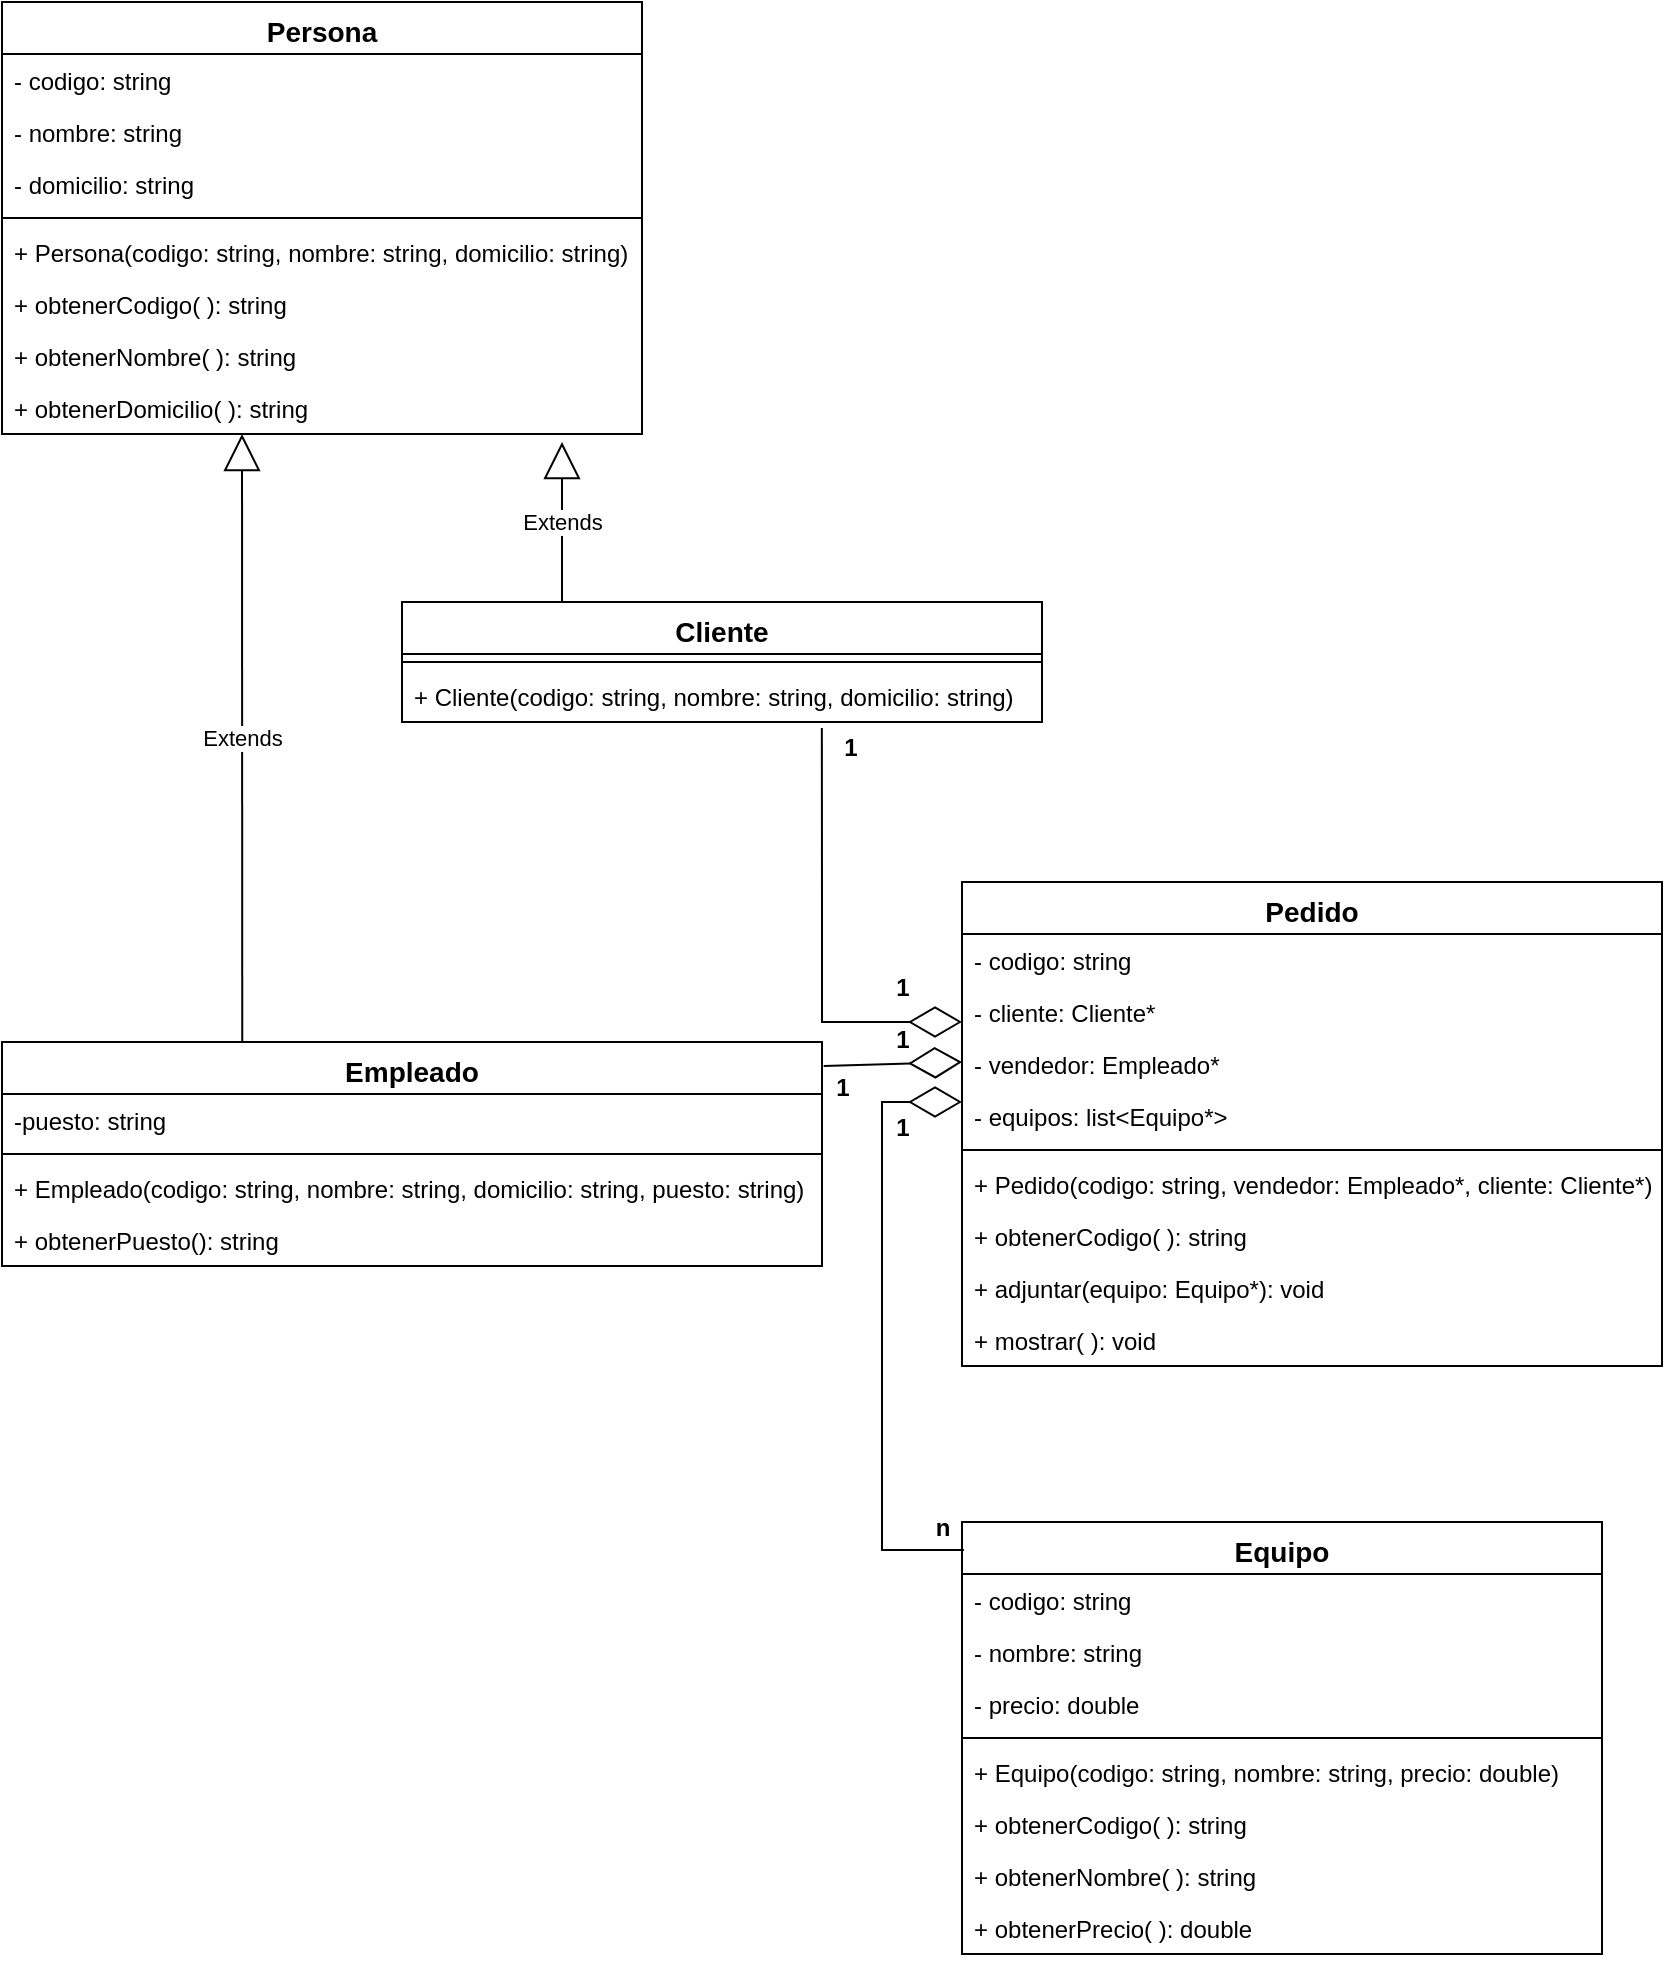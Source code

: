 <mxfile version="24.7.17">
  <diagram name="Página-1" id="Z9m40eZqDg4Fgi3BJzhr">
    <mxGraphModel dx="1120" dy="524" grid="1" gridSize="10" guides="1" tooltips="1" connect="1" arrows="1" fold="1" page="1" pageScale="1" pageWidth="827" pageHeight="1169" math="0" shadow="0">
      <root>
        <mxCell id="0" />
        <mxCell id="1" parent="0" />
        <mxCell id="R549FV-vUU6F0KCQ6JtP-2" value="&lt;span style=&quot;font-size: 14px;&quot;&gt;Equipo&lt;/span&gt;" style="swimlane;fontStyle=1;align=center;verticalAlign=top;childLayout=stackLayout;horizontal=1;startSize=26;horizontalStack=0;resizeParent=1;resizeParentMax=0;resizeLast=0;collapsible=1;marginBottom=0;whiteSpace=wrap;html=1;" parent="1" vertex="1">
          <mxGeometry x="480" y="760" width="320" height="216" as="geometry" />
        </mxCell>
        <mxCell id="R549FV-vUU6F0KCQ6JtP-3" value="- codigo: string" style="text;strokeColor=none;fillColor=none;align=left;verticalAlign=top;spacingLeft=4;spacingRight=4;overflow=hidden;rotatable=0;points=[[0,0.5],[1,0.5]];portConstraint=eastwest;whiteSpace=wrap;html=1;" parent="R549FV-vUU6F0KCQ6JtP-2" vertex="1">
          <mxGeometry y="26" width="320" height="26" as="geometry" />
        </mxCell>
        <mxCell id="R549FV-vUU6F0KCQ6JtP-10" value="- nombre: string" style="text;strokeColor=none;fillColor=none;align=left;verticalAlign=top;spacingLeft=4;spacingRight=4;overflow=hidden;rotatable=0;points=[[0,0.5],[1,0.5]];portConstraint=eastwest;whiteSpace=wrap;html=1;" parent="R549FV-vUU6F0KCQ6JtP-2" vertex="1">
          <mxGeometry y="52" width="320" height="26" as="geometry" />
        </mxCell>
        <mxCell id="R549FV-vUU6F0KCQ6JtP-9" value="- precio: double" style="text;strokeColor=none;fillColor=none;align=left;verticalAlign=top;spacingLeft=4;spacingRight=4;overflow=hidden;rotatable=0;points=[[0,0.5],[1,0.5]];portConstraint=eastwest;whiteSpace=wrap;html=1;" parent="R549FV-vUU6F0KCQ6JtP-2" vertex="1">
          <mxGeometry y="78" width="320" height="26" as="geometry" />
        </mxCell>
        <mxCell id="R549FV-vUU6F0KCQ6JtP-4" value="" style="line;strokeWidth=1;fillColor=none;align=left;verticalAlign=middle;spacingTop=-1;spacingLeft=3;spacingRight=3;rotatable=0;labelPosition=right;points=[];portConstraint=eastwest;strokeColor=inherit;" parent="R549FV-vUU6F0KCQ6JtP-2" vertex="1">
          <mxGeometry y="104" width="320" height="8" as="geometry" />
        </mxCell>
        <mxCell id="R549FV-vUU6F0KCQ6JtP-36" value="+ Equipo(codigo: string, nombre: string, precio: double)&amp;nbsp;" style="text;strokeColor=none;fillColor=none;align=left;verticalAlign=top;spacingLeft=4;spacingRight=4;overflow=hidden;rotatable=0;points=[[0,0.5],[1,0.5]];portConstraint=eastwest;whiteSpace=wrap;html=1;" parent="R549FV-vUU6F0KCQ6JtP-2" vertex="1">
          <mxGeometry y="112" width="320" height="26" as="geometry" />
        </mxCell>
        <mxCell id="R549FV-vUU6F0KCQ6JtP-6" value="+ obtenerCodigo( ): string" style="text;strokeColor=none;fillColor=none;align=left;verticalAlign=top;spacingLeft=4;spacingRight=4;overflow=hidden;rotatable=0;points=[[0,0.5],[1,0.5]];portConstraint=eastwest;whiteSpace=wrap;html=1;" parent="R549FV-vUU6F0KCQ6JtP-2" vertex="1">
          <mxGeometry y="138" width="320" height="26" as="geometry" />
        </mxCell>
        <mxCell id="R549FV-vUU6F0KCQ6JtP-7" value="+ obtenerNombre( ): string" style="text;strokeColor=none;fillColor=none;align=left;verticalAlign=top;spacingLeft=4;spacingRight=4;overflow=hidden;rotatable=0;points=[[0,0.5],[1,0.5]];portConstraint=eastwest;whiteSpace=wrap;html=1;" parent="R549FV-vUU6F0KCQ6JtP-2" vertex="1">
          <mxGeometry y="164" width="320" height="26" as="geometry" />
        </mxCell>
        <mxCell id="R549FV-vUU6F0KCQ6JtP-11" value="+ obtenerPrecio( ): double" style="text;strokeColor=none;fillColor=none;align=left;verticalAlign=top;spacingLeft=4;spacingRight=4;overflow=hidden;rotatable=0;points=[[0,0.5],[1,0.5]];portConstraint=eastwest;whiteSpace=wrap;html=1;" parent="R549FV-vUU6F0KCQ6JtP-2" vertex="1">
          <mxGeometry y="190" width="320" height="26" as="geometry" />
        </mxCell>
        <mxCell id="R549FV-vUU6F0KCQ6JtP-12" value="&lt;span style=&quot;font-size: 14px;&quot;&gt;Empleado&lt;/span&gt;" style="swimlane;fontStyle=1;align=center;verticalAlign=top;childLayout=stackLayout;horizontal=1;startSize=26;horizontalStack=0;resizeParent=1;resizeParentMax=0;resizeLast=0;collapsible=1;marginBottom=0;whiteSpace=wrap;html=1;" parent="1" vertex="1">
          <mxGeometry y="520" width="410" height="112" as="geometry" />
        </mxCell>
        <mxCell id="R549FV-vUU6F0KCQ6JtP-15" value="-puesto: string" style="text;strokeColor=none;fillColor=none;align=left;verticalAlign=top;spacingLeft=4;spacingRight=4;overflow=hidden;rotatable=0;points=[[0,0.5],[1,0.5]];portConstraint=eastwest;whiteSpace=wrap;html=1;" parent="R549FV-vUU6F0KCQ6JtP-12" vertex="1">
          <mxGeometry y="26" width="410" height="26" as="geometry" />
        </mxCell>
        <mxCell id="R549FV-vUU6F0KCQ6JtP-16" value="" style="line;strokeWidth=1;fillColor=none;align=left;verticalAlign=middle;spacingTop=-1;spacingLeft=3;spacingRight=3;rotatable=0;labelPosition=right;points=[];portConstraint=eastwest;strokeColor=inherit;" parent="R549FV-vUU6F0KCQ6JtP-12" vertex="1">
          <mxGeometry y="52" width="410" height="8" as="geometry" />
        </mxCell>
        <mxCell id="R549FV-vUU6F0KCQ6JtP-37" value="+ Empleado(codigo: string, nombre: string, domicilio: string, puesto: string)" style="text;strokeColor=none;fillColor=none;align=left;verticalAlign=top;spacingLeft=4;spacingRight=4;overflow=hidden;rotatable=0;points=[[0,0.5],[1,0.5]];portConstraint=eastwest;whiteSpace=wrap;html=1;" parent="R549FV-vUU6F0KCQ6JtP-12" vertex="1">
          <mxGeometry y="60" width="410" height="26" as="geometry" />
        </mxCell>
        <mxCell id="R549FV-vUU6F0KCQ6JtP-19" value="+ obtenerPuesto(): string" style="text;strokeColor=none;fillColor=none;align=left;verticalAlign=top;spacingLeft=4;spacingRight=4;overflow=hidden;rotatable=0;points=[[0,0.5],[1,0.5]];portConstraint=eastwest;whiteSpace=wrap;html=1;" parent="R549FV-vUU6F0KCQ6JtP-12" vertex="1">
          <mxGeometry y="86" width="410" height="26" as="geometry" />
        </mxCell>
        <mxCell id="R549FV-vUU6F0KCQ6JtP-31" value="1" style="text;align=center;fontStyle=1;verticalAlign=middle;spacingLeft=3;spacingRight=3;strokeColor=none;rotatable=0;points=[[0,0.5],[1,0.5]];portConstraint=eastwest;html=1;" parent="1" vertex="1">
          <mxGeometry x="440" y="550" width="20" height="26" as="geometry" />
        </mxCell>
        <mxCell id="R549FV-vUU6F0KCQ6JtP-32" value="1" style="text;align=center;fontStyle=1;verticalAlign=middle;spacingLeft=3;spacingRight=3;strokeColor=none;rotatable=0;points=[[0,0.5],[1,0.5]];portConstraint=eastwest;html=1;" parent="1" vertex="1">
          <mxGeometry x="440" y="506" width="20" height="26" as="geometry" />
        </mxCell>
        <mxCell id="R549FV-vUU6F0KCQ6JtP-33" value="1" style="text;align=center;fontStyle=1;verticalAlign=middle;spacingLeft=3;spacingRight=3;strokeColor=none;rotatable=0;points=[[0,0.5],[1,0.5]];portConstraint=eastwest;html=1;" parent="1" vertex="1">
          <mxGeometry x="440" y="480" width="20" height="26" as="geometry" />
        </mxCell>
        <mxCell id="R549FV-vUU6F0KCQ6JtP-34" value="n" style="text;align=center;fontStyle=1;verticalAlign=middle;spacingLeft=3;spacingRight=3;strokeColor=none;rotatable=0;points=[[0,0.5],[1,0.5]];portConstraint=eastwest;html=1;" parent="1" vertex="1">
          <mxGeometry x="460" y="750" width="20" height="26" as="geometry" />
        </mxCell>
        <mxCell id="R549FV-vUU6F0KCQ6JtP-38" value="&lt;span style=&quot;font-size: 14px;&quot;&gt;Pedido&lt;/span&gt;" style="swimlane;fontStyle=1;align=center;verticalAlign=top;childLayout=stackLayout;horizontal=1;startSize=26;horizontalStack=0;resizeParent=1;resizeParentMax=0;resizeLast=0;collapsible=1;marginBottom=0;whiteSpace=wrap;html=1;" parent="1" vertex="1">
          <mxGeometry x="480" y="440" width="350" height="242" as="geometry" />
        </mxCell>
        <mxCell id="R549FV-vUU6F0KCQ6JtP-39" value="- codigo: string" style="text;strokeColor=none;fillColor=none;align=left;verticalAlign=top;spacingLeft=4;spacingRight=4;overflow=hidden;rotatable=0;points=[[0,0.5],[1,0.5]];portConstraint=eastwest;whiteSpace=wrap;html=1;" parent="R549FV-vUU6F0KCQ6JtP-38" vertex="1">
          <mxGeometry y="26" width="350" height="26" as="geometry" />
        </mxCell>
        <mxCell id="eUOE1uEp9aUfxUJo_K6u-10" value="- cliente: Cliente*" style="text;strokeColor=none;fillColor=none;align=left;verticalAlign=top;spacingLeft=4;spacingRight=4;overflow=hidden;rotatable=0;points=[[0,0.5],[1,0.5]];portConstraint=eastwest;whiteSpace=wrap;html=1;" parent="R549FV-vUU6F0KCQ6JtP-38" vertex="1">
          <mxGeometry y="52" width="350" height="26" as="geometry" />
        </mxCell>
        <mxCell id="R549FV-vUU6F0KCQ6JtP-41" value="- vendedor: Empleado*" style="text;strokeColor=none;fillColor=none;align=left;verticalAlign=top;spacingLeft=4;spacingRight=4;overflow=hidden;rotatable=0;points=[[0,0.5],[1,0.5]];portConstraint=eastwest;whiteSpace=wrap;html=1;" parent="R549FV-vUU6F0KCQ6JtP-38" vertex="1">
          <mxGeometry y="78" width="350" height="26" as="geometry" />
        </mxCell>
        <mxCell id="R549FV-vUU6F0KCQ6JtP-40" value="- equipos: list&amp;lt;Equipo*&amp;gt;" style="text;strokeColor=none;fillColor=none;align=left;verticalAlign=top;spacingLeft=4;spacingRight=4;overflow=hidden;rotatable=0;points=[[0,0.5],[1,0.5]];portConstraint=eastwest;whiteSpace=wrap;html=1;" parent="R549FV-vUU6F0KCQ6JtP-38" vertex="1">
          <mxGeometry y="104" width="350" height="26" as="geometry" />
        </mxCell>
        <mxCell id="R549FV-vUU6F0KCQ6JtP-42" value="" style="line;strokeWidth=1;fillColor=none;align=left;verticalAlign=middle;spacingTop=-1;spacingLeft=3;spacingRight=3;rotatable=0;labelPosition=right;points=[];portConstraint=eastwest;strokeColor=inherit;" parent="R549FV-vUU6F0KCQ6JtP-38" vertex="1">
          <mxGeometry y="130" width="350" height="8" as="geometry" />
        </mxCell>
        <mxCell id="eUOE1uEp9aUfxUJo_K6u-17" value="+ Pedido(codigo: string, vendedor: Empleado*, cliente: Cliente*)" style="text;strokeColor=none;fillColor=none;align=left;verticalAlign=top;spacingLeft=4;spacingRight=4;overflow=hidden;rotatable=0;points=[[0,0.5],[1,0.5]];portConstraint=eastwest;whiteSpace=wrap;html=1;" parent="R549FV-vUU6F0KCQ6JtP-38" vertex="1">
          <mxGeometry y="138" width="350" height="26" as="geometry" />
        </mxCell>
        <mxCell id="R549FV-vUU6F0KCQ6JtP-43" value="+ obtenerCodigo( ): string" style="text;strokeColor=none;fillColor=none;align=left;verticalAlign=top;spacingLeft=4;spacingRight=4;overflow=hidden;rotatable=0;points=[[0,0.5],[1,0.5]];portConstraint=eastwest;whiteSpace=wrap;html=1;" parent="R549FV-vUU6F0KCQ6JtP-38" vertex="1">
          <mxGeometry y="164" width="350" height="26" as="geometry" />
        </mxCell>
        <mxCell id="R549FV-vUU6F0KCQ6JtP-44" value="+ adjuntar(equipo: Equipo*): void" style="text;strokeColor=none;fillColor=none;align=left;verticalAlign=top;spacingLeft=4;spacingRight=4;overflow=hidden;rotatable=0;points=[[0,0.5],[1,0.5]];portConstraint=eastwest;whiteSpace=wrap;html=1;" parent="R549FV-vUU6F0KCQ6JtP-38" vertex="1">
          <mxGeometry y="190" width="350" height="26" as="geometry" />
        </mxCell>
        <mxCell id="R549FV-vUU6F0KCQ6JtP-45" value="+ mostrar( ): void" style="text;strokeColor=none;fillColor=none;align=left;verticalAlign=top;spacingLeft=4;spacingRight=4;overflow=hidden;rotatable=0;points=[[0,0.5],[1,0.5]];portConstraint=eastwest;whiteSpace=wrap;html=1;" parent="R549FV-vUU6F0KCQ6JtP-38" vertex="1">
          <mxGeometry y="216" width="350" height="26" as="geometry" />
        </mxCell>
        <mxCell id="eUOE1uEp9aUfxUJo_K6u-1" value="&lt;span style=&quot;font-size: 14px;&quot;&gt;Cliente&lt;/span&gt;" style="swimlane;fontStyle=1;align=center;verticalAlign=top;childLayout=stackLayout;horizontal=1;startSize=26;horizontalStack=0;resizeParent=1;resizeParentMax=0;resizeLast=0;collapsible=1;marginBottom=0;whiteSpace=wrap;html=1;" parent="1" vertex="1">
          <mxGeometry x="200" y="300" width="320" height="60" as="geometry" />
        </mxCell>
        <mxCell id="eUOE1uEp9aUfxUJo_K6u-5" value="" style="line;strokeWidth=1;fillColor=none;align=left;verticalAlign=middle;spacingTop=-1;spacingLeft=3;spacingRight=3;rotatable=0;labelPosition=right;points=[];portConstraint=eastwest;strokeColor=inherit;" parent="eUOE1uEp9aUfxUJo_K6u-1" vertex="1">
          <mxGeometry y="26" width="320" height="8" as="geometry" />
        </mxCell>
        <mxCell id="eUOE1uEp9aUfxUJo_K6u-6" value="+ Cliente(codigo: string, nombre: string, domicilio: string)" style="text;strokeColor=none;fillColor=none;align=left;verticalAlign=top;spacingLeft=4;spacingRight=4;overflow=hidden;rotatable=0;points=[[0,0.5],[1,0.5]];portConstraint=eastwest;whiteSpace=wrap;html=1;" parent="eUOE1uEp9aUfxUJo_K6u-1" vertex="1">
          <mxGeometry y="34" width="320" height="26" as="geometry" />
        </mxCell>
        <mxCell id="eUOE1uEp9aUfxUJo_K6u-11" value="" style="endArrow=diamondThin;endFill=0;endSize=24;html=1;rounded=0;exitX=0.656;exitY=1.115;exitDx=0;exitDy=0;exitPerimeter=0;" parent="1" source="eUOE1uEp9aUfxUJo_K6u-6" edge="1">
          <mxGeometry width="160" relative="1" as="geometry">
            <mxPoint x="320" y="510" as="sourcePoint" />
            <mxPoint x="480" y="510" as="targetPoint" />
            <Array as="points">
              <mxPoint x="410" y="455" />
              <mxPoint x="410" y="510" />
            </Array>
          </mxGeometry>
        </mxCell>
        <mxCell id="eUOE1uEp9aUfxUJo_K6u-13" value="" style="endArrow=diamondThin;endFill=0;endSize=24;html=1;rounded=0;exitX=0.003;exitY=0.065;exitDx=0;exitDy=0;exitPerimeter=0;" parent="1" source="R549FV-vUU6F0KCQ6JtP-2" edge="1">
          <mxGeometry width="160" relative="1" as="geometry">
            <mxPoint x="480" y="764.04" as="sourcePoint" />
            <mxPoint x="480" y="550" as="targetPoint" />
            <Array as="points">
              <mxPoint x="440" y="774" />
              <mxPoint x="440" y="550" />
            </Array>
          </mxGeometry>
        </mxCell>
        <mxCell id="eUOE1uEp9aUfxUJo_K6u-14" value="Extends" style="endArrow=block;endSize=16;endFill=0;html=1;rounded=0;entryX=0.478;entryY=1.154;entryDx=0;entryDy=0;entryPerimeter=0;exitX=0.293;exitY=0;exitDx=0;exitDy=0;exitPerimeter=0;" parent="1" edge="1" source="R549FV-vUU6F0KCQ6JtP-12">
          <mxGeometry width="160" relative="1" as="geometry">
            <mxPoint x="122.04" y="516" as="sourcePoint" />
            <mxPoint x="120.0" y="216.004" as="targetPoint" />
          </mxGeometry>
        </mxCell>
        <mxCell id="eUOE1uEp9aUfxUJo_K6u-15" value="1" style="text;align=center;fontStyle=1;verticalAlign=middle;spacingLeft=3;spacingRight=3;strokeColor=none;rotatable=0;points=[[0,0.5],[1,0.5]];portConstraint=eastwest;html=1;" parent="1" vertex="1">
          <mxGeometry x="410" y="530" width="20" height="26" as="geometry" />
        </mxCell>
        <mxCell id="eUOE1uEp9aUfxUJo_K6u-16" value="1" style="text;align=center;fontStyle=1;verticalAlign=middle;spacingLeft=3;spacingRight=3;strokeColor=none;rotatable=0;points=[[0,0.5],[1,0.5]];portConstraint=eastwest;html=1;" parent="1" vertex="1">
          <mxGeometry x="414" y="360" width="20" height="26" as="geometry" />
        </mxCell>
        <mxCell id="FdKNdc1q4IcvGpZulSzj-1" value="&lt;span style=&quot;font-size: 14px;&quot;&gt;Persona&lt;/span&gt;" style="swimlane;fontStyle=1;align=center;verticalAlign=top;childLayout=stackLayout;horizontal=1;startSize=26;horizontalStack=0;resizeParent=1;resizeParentMax=0;resizeLast=0;collapsible=1;marginBottom=0;whiteSpace=wrap;html=1;" vertex="1" parent="1">
          <mxGeometry width="320" height="216" as="geometry" />
        </mxCell>
        <mxCell id="FdKNdc1q4IcvGpZulSzj-2" value="- codigo: string" style="text;strokeColor=none;fillColor=none;align=left;verticalAlign=top;spacingLeft=4;spacingRight=4;overflow=hidden;rotatable=0;points=[[0,0.5],[1,0.5]];portConstraint=eastwest;whiteSpace=wrap;html=1;" vertex="1" parent="FdKNdc1q4IcvGpZulSzj-1">
          <mxGeometry y="26" width="320" height="26" as="geometry" />
        </mxCell>
        <mxCell id="FdKNdc1q4IcvGpZulSzj-3" value="- nombre: string" style="text;strokeColor=none;fillColor=none;align=left;verticalAlign=top;spacingLeft=4;spacingRight=4;overflow=hidden;rotatable=0;points=[[0,0.5],[1,0.5]];portConstraint=eastwest;whiteSpace=wrap;html=1;" vertex="1" parent="FdKNdc1q4IcvGpZulSzj-1">
          <mxGeometry y="52" width="320" height="26" as="geometry" />
        </mxCell>
        <mxCell id="FdKNdc1q4IcvGpZulSzj-4" value="- domicilio: string" style="text;strokeColor=none;fillColor=none;align=left;verticalAlign=top;spacingLeft=4;spacingRight=4;overflow=hidden;rotatable=0;points=[[0,0.5],[1,0.5]];portConstraint=eastwest;whiteSpace=wrap;html=1;" vertex="1" parent="FdKNdc1q4IcvGpZulSzj-1">
          <mxGeometry y="78" width="320" height="26" as="geometry" />
        </mxCell>
        <mxCell id="FdKNdc1q4IcvGpZulSzj-5" value="" style="line;strokeWidth=1;fillColor=none;align=left;verticalAlign=middle;spacingTop=-1;spacingLeft=3;spacingRight=3;rotatable=0;labelPosition=right;points=[];portConstraint=eastwest;strokeColor=inherit;" vertex="1" parent="FdKNdc1q4IcvGpZulSzj-1">
          <mxGeometry y="104" width="320" height="8" as="geometry" />
        </mxCell>
        <mxCell id="FdKNdc1q4IcvGpZulSzj-6" value="+ Persona(codigo: string, nombre: string, domicilio: string)" style="text;strokeColor=none;fillColor=none;align=left;verticalAlign=top;spacingLeft=4;spacingRight=4;overflow=hidden;rotatable=0;points=[[0,0.5],[1,0.5]];portConstraint=eastwest;whiteSpace=wrap;html=1;" vertex="1" parent="FdKNdc1q4IcvGpZulSzj-1">
          <mxGeometry y="112" width="320" height="26" as="geometry" />
        </mxCell>
        <mxCell id="FdKNdc1q4IcvGpZulSzj-7" value="+ obtenerCodigo( ): string" style="text;strokeColor=none;fillColor=none;align=left;verticalAlign=top;spacingLeft=4;spacingRight=4;overflow=hidden;rotatable=0;points=[[0,0.5],[1,0.5]];portConstraint=eastwest;whiteSpace=wrap;html=1;" vertex="1" parent="FdKNdc1q4IcvGpZulSzj-1">
          <mxGeometry y="138" width="320" height="26" as="geometry" />
        </mxCell>
        <mxCell id="FdKNdc1q4IcvGpZulSzj-8" value="+ obtenerNombre( ): string" style="text;strokeColor=none;fillColor=none;align=left;verticalAlign=top;spacingLeft=4;spacingRight=4;overflow=hidden;rotatable=0;points=[[0,0.5],[1,0.5]];portConstraint=eastwest;whiteSpace=wrap;html=1;" vertex="1" parent="FdKNdc1q4IcvGpZulSzj-1">
          <mxGeometry y="164" width="320" height="26" as="geometry" />
        </mxCell>
        <mxCell id="FdKNdc1q4IcvGpZulSzj-9" value="+ obtenerDomicilio( ): string" style="text;strokeColor=none;fillColor=none;align=left;verticalAlign=top;spacingLeft=4;spacingRight=4;overflow=hidden;rotatable=0;points=[[0,0.5],[1,0.5]];portConstraint=eastwest;whiteSpace=wrap;html=1;" vertex="1" parent="FdKNdc1q4IcvGpZulSzj-1">
          <mxGeometry y="190" width="320" height="26" as="geometry" />
        </mxCell>
        <mxCell id="FdKNdc1q4IcvGpZulSzj-10" value="Extends" style="endArrow=block;endSize=16;endFill=0;html=1;rounded=0;exitX=0.25;exitY=0;exitDx=0;exitDy=0;" edge="1" parent="1" source="eUOE1uEp9aUfxUJo_K6u-1">
          <mxGeometry width="160" relative="1" as="geometry">
            <mxPoint x="280" y="280" as="sourcePoint" />
            <mxPoint x="280" y="220" as="targetPoint" />
          </mxGeometry>
        </mxCell>
        <mxCell id="FdKNdc1q4IcvGpZulSzj-13" value="" style="endArrow=diamondThin;endFill=0;endSize=24;html=1;rounded=0;exitX=1.002;exitY=0.107;exitDx=0;exitDy=0;exitPerimeter=0;" edge="1" parent="1" source="R549FV-vUU6F0KCQ6JtP-12">
          <mxGeometry width="160" relative="1" as="geometry">
            <mxPoint x="420" y="530" as="sourcePoint" />
            <mxPoint x="480" y="530" as="targetPoint" />
            <Array as="points">
              <mxPoint x="480" y="530" />
            </Array>
          </mxGeometry>
        </mxCell>
      </root>
    </mxGraphModel>
  </diagram>
</mxfile>
